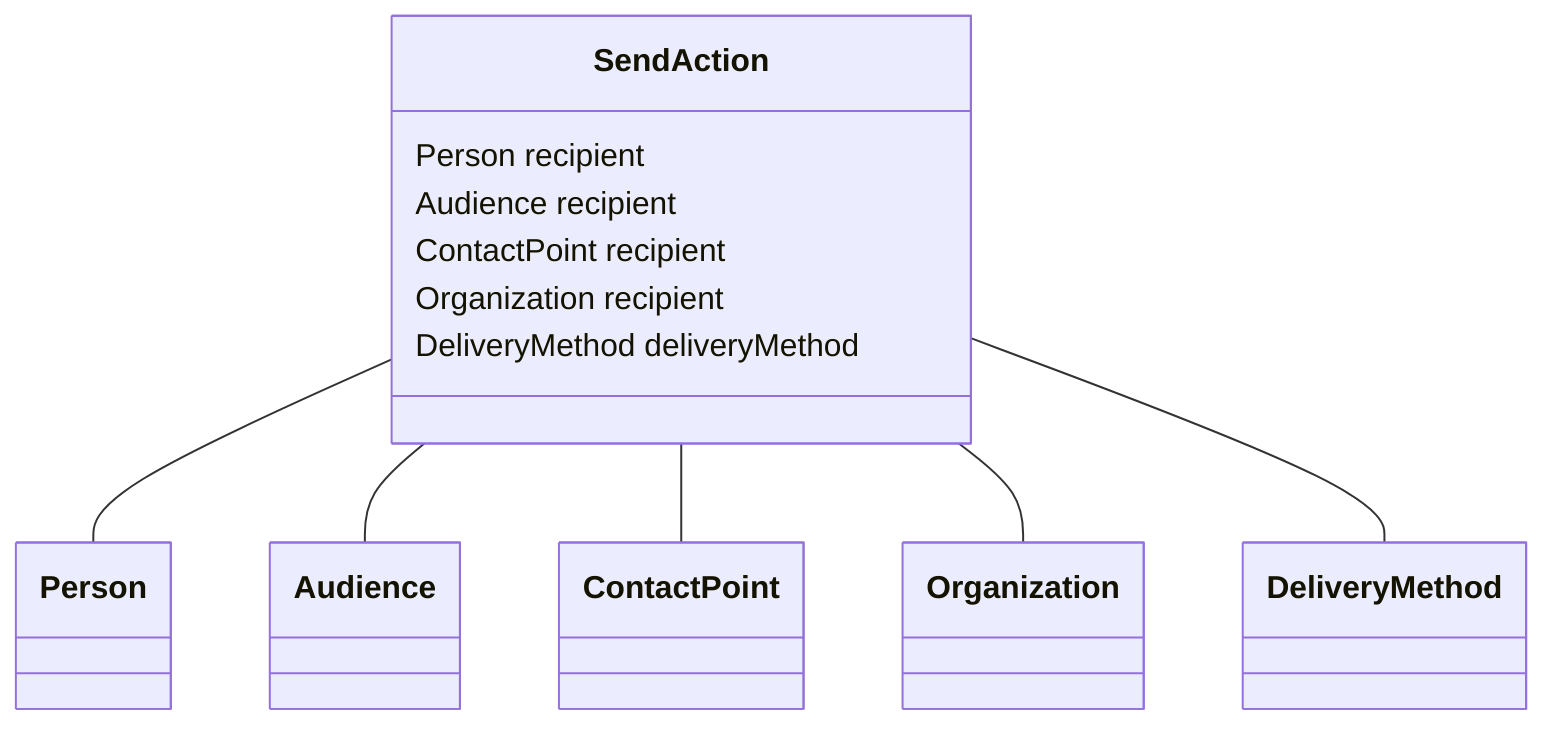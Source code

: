 classDiagram
  SendAction -- Person
  SendAction -- Audience
  SendAction -- ContactPoint
  SendAction -- Organization
  SendAction -- DeliveryMethod


class SendAction {

  Person recipient
  Audience recipient
  ContactPoint recipient
  Organization recipient
  DeliveryMethod deliveryMethod

 }